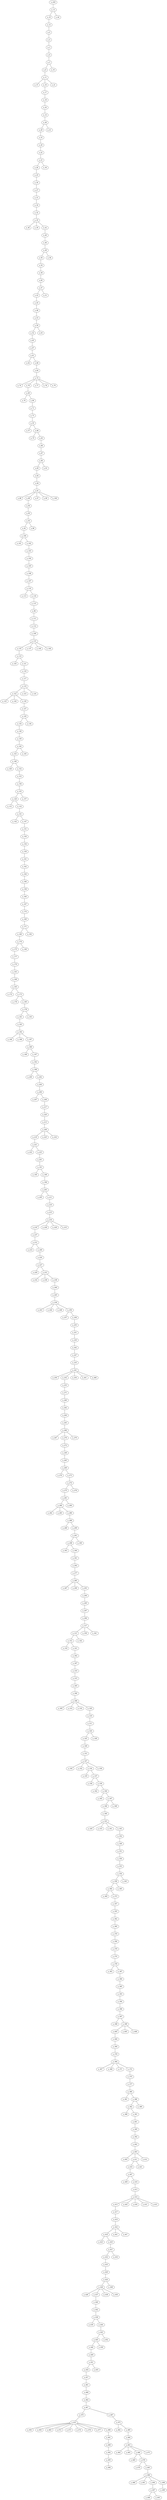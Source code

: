 graph arbol12 {
n_259--n_13
n_13--n_19
n_13--n_44
n_19--n_12
n_12--n_0
n_0--n_4
n_4--n_3
n_3--n_6
n_6--n_5
n_5--n_8
n_5--n_10
n_8--n_11
n_11--n_15
n_11--n_16
n_11--n_21
n_16--n_17
n_17--n_18
n_18--n_24
n_24--n_14
n_14--n_28
n_28--n_29
n_28--n_41
n_29--n_33
n_33--n_20
n_20--n_22
n_22--n_23
n_23--n_26
n_23--n_36
n_26--n_25
n_25--n_30
n_30--n_27
n_27--n_31
n_31--n_34
n_34--n_32
n_32--n_35
n_35--n_38
n_35--n_39
n_35--n_42
n_42--n_40
n_40--n_46
n_46--n_49
n_49--n_50
n_49--n_56
n_50--n_54
n_54--n_58
n_58--n_60
n_60--n_47
n_47--n_43
n_47--n_51
n_43--n_45
n_45--n_48
n_48--n_53
n_53--n_59
n_59--n_52
n_59--n_63
n_52--n_65
n_65--n_67
n_67--n_61
n_61--n_62
n_61--n_66
n_66--n_64
n_64--n_72
n_72--n_74
n_72--n_76
n_72--n_77
n_72--n_78
n_72--n_79
n_76--n_69
n_69--n_70
n_69--n_90
n_90--n_71
n_71--n_73
n_73--n_55
n_55--n_57
n_55--n_68
n_68--n_75
n_68--n_83
n_83--n_86
n_86--n_87
n_87--n_80
n_80--n_85
n_80--n_91
n_85--n_82
n_82--n_84
n_84--n_81
n_81--n_88
n_81--n_89
n_81--n_97
n_81--n_99
n_81--n_106
n_89--n_94
n_94--n_95
n_95--n_93
n_93--n_92
n_93--n_98
n_92--n_100
n_100--n_101
n_100--n_102
n_102--n_103
n_103--n_104
n_104--n_105
n_105--n_108
n_108--n_107
n_107--n_110
n_110--n_113
n_110--n_116
n_116--n_115
n_115--n_96
n_96--n_111
n_111--n_112
n_112--n_109
n_109--n_133
n_133--n_135
n_133--n_137
n_133--n_140
n_133--n_146
n_135--n_114
n_114--n_120
n_114--n_121
n_121--n_118
n_118--n_117
n_117--n_119
n_119--n_122
n_119--n_123
n_119--n_124
n_122--n_125
n_122--n_126
n_122--n_130
n_130--n_127
n_127--n_129
n_129--n_134
n_129--n_136
n_134--n_138
n_138--n_139
n_139--n_144
n_144--n_143
n_144--n_145
n_143--n_148
n_148--n_149
n_148--n_152
n_152--n_153
n_153--n_156
n_156--n_155
n_155--n_128
n_155--n_157
n_128--n_131
n_128--n_132
n_132--n_141
n_141--n_142
n_141--n_147
n_147--n_151
n_151--n_150
n_150--n_154
n_154--n_159
n_159--n_161
n_161--n_162
n_162--n_164
n_164--n_166
n_166--n_158
n_158--n_160
n_160--n_167
n_167--n_174
n_174--n_169
n_169--n_171
n_171--n_180
n_171--n_194
n_180--n_179
n_179--n_175
n_179--n_190
n_175--n_177
n_177--n_170
n_170--n_163
n_163--n_168
n_168--n_165
n_165--n_172
n_165--n_173
n_173--n_176
n_173--n_185
n_185--n_178
n_178--n_181
n_178--n_193
n_181--n_183
n_183--n_182
n_182--n_184
n_182--n_186
n_182--n_187
n_187--n_188
n_188--n_189
n_188--n_197
n_197--n_192
n_192--n_198
n_198--n_200
n_198--n_202
n_202--n_204
n_204--n_206
n_206--n_207
n_206--n_208
n_208--n_217
n_217--n_220
n_220--n_213
n_213--n_209
n_209--n_219
n_209--n_225
n_209--n_234
n_219--n_221
n_221--n_222
n_221--n_223
n_223--n_201
n_201--n_191
n_191--n_195
n_191--n_199
n_199--n_196
n_196--n_203
n_203--n_205
n_203--n_211
n_211--n_210
n_210--n_215
n_215--n_216
n_216--n_218
n_216--n_226
n_216--n_228
n_216--n_233
n_218--n_237
n_237--n_212
n_212--n_214
n_212--n_240
n_240--n_224
n_224--n_227
n_227--n_229
n_227--n_231
n_231--n_232
n_231--n_236
n_231--n_238
n_238--n_246
n_246--n_245
n_245--n_239
n_239--n_243
n_239--n_244
n_239--n_248
n_239--n_256
n_256--n_257
n_256--n_258
n_258--n_255
n_255--n_251
n_251--n_230
n_230--n_242
n_242--n_247
n_247--n_235
n_235--n_241
n_241--n_250
n_241--n_252
n_241--n_254
n_241--n_261
n_241--n_268
n_252--n_253
n_253--n_271
n_271--n_260
n_260--n_262
n_262--n_264
n_264--n_263
n_263--n_266
n_266--n_267
n_266--n_276
n_266--n_279
n_276--n_272
n_272--n_249
n_249--n_265
n_265--n_269
n_269--n_270
n_269--n_273
n_273--n_274
n_274--n_275
n_274--n_278
n_275--n_281
n_281--n_280
n_281--n_284
n_280--n_282
n_280--n_283
n_280--n_286
n_286--n_288
n_288--n_289
n_288--n_299
n_299--n_291
n_291--n_298
n_291--n_300
n_298--n_303
n_298--n_304
n_304--n_301
n_301--n_292
n_292--n_277
n_277--n_285
n_285--n_287
n_285--n_290
n_285--n_293
n_293--n_294
n_294--n_295
n_295--n_297
n_297--n_296
n_296--n_317
n_317--n_313
n_317--n_359
n_317--n_361
n_313--n_312
n_313--n_322
n_312--n_318
n_312--n_321
n_321--n_302
n_302--n_307
n_307--n_310
n_310--n_315
n_315--n_305
n_305--n_306
n_306--n_308
n_308--n_309
n_308--n_314
n_308--n_316
n_308--n_320
n_320--n_319
n_319--n_311
n_311--n_324
n_324--n_325
n_324--n_328
n_325--n_326
n_326--n_331
n_331--n_327
n_327--n_330
n_327--n_332
n_327--n_334
n_327--n_336
n_334--n_335
n_334--n_337
n_337--n_338
n_337--n_339
n_339--n_342
n_339--n_344
n_344--n_345
n_344--n_347
n_347--n_346
n_347--n_348
n_346--n_340
n_340--n_323
n_323--n_329
n_323--n_333
n_323--n_341
n_323--n_343
n_343--n_352
n_352--n_349
n_349--n_351
n_351--n_350
n_350--n_353
n_353--n_354
n_354--n_358
n_354--n_363
n_358--n_364
n_358--n_365
n_364--n_369
n_364--n_373
n_373--n_357
n_357--n_355
n_355--n_362
n_362--n_360
n_360--n_370
n_370--n_356
n_356--n_379
n_379--n_374
n_374--n_378
n_378--n_383
n_378--n_387
n_387--n_384
n_384--n_385
n_385--n_393
n_393--n_394
n_394--n_396
n_396--n_397
n_397--n_398
n_397--n_399
n_399--n_400
n_399--n_405
n_399--n_408
n_400--n_406
n_406--n_390
n_390--n_376
n_376--n_366
n_366--n_367
n_366--n_368
n_366--n_371
n_366--n_372
n_372--n_375
n_375--n_377
n_377--n_380
n_380--n_381
n_380--n_386
n_386--n_382
n_386--n_389
n_382--n_388
n_382--n_391
n_391--n_401
n_401--n_395
n_395--n_392
n_392--n_402
n_402--n_403
n_403--n_404
n_403--n_411
n_403--n_412
n_411--n_416
n_411--n_421
n_416--n_407
n_407--n_409
n_407--n_410
n_410--n_413
n_413--n_414
n_414--n_415
n_414--n_420
n_414--n_430
n_414--n_431
n_414--n_433
n_415--n_417
n_417--n_419
n_419--n_422
n_422--n_418
n_422--n_441
n_422--n_447
n_418--n_423
n_418--n_425
n_425--n_427
n_427--n_432
n_427--n_434
n_432--n_435
n_435--n_429
n_429--n_424
n_424--n_426
n_424--n_448
n_426--n_428
n_426--n_437
n_426--n_438
n_426--n_450
n_437--n_440
n_440--n_442
n_442--n_436
n_436--n_439
n_436--n_444
n_444--n_443
n_443--n_445
n_443--n_452
n_445--n_446
n_445--n_459
n_446--n_449
n_449--n_451
n_451--n_454
n_451--n_455
n_454--n_457
n_457--n_461
n_461--n_468
n_468--n_462
n_462--n_467
n_467--n_470
n_467--n_487
n_470--n_453
n_453--n_456
n_453--n_458
n_453--n_460
n_453--n_472
n_453--n_473
n_453--n_474
n_453--n_476
n_453--n_477
n_453--n_480
n_480--n_481
n_481--n_489
n_489--n_492
n_492--n_495
n_495--n_496
n_487--n_475
n_475--n_482
n_475--n_485
n_485--n_484
n_484--n_463
n_463--n_464
n_463--n_465
n_463--n_466
n_463--n_471
n_466--n_469
n_466--n_478
n_478--n_479
n_478--n_483
n_483--n_486
n_486--n_488
n_486--n_491
n_486--n_494
n_486--n_498
n_494--n_497
n_497--n_490
n_497--n_493
n_498--n_499
}
